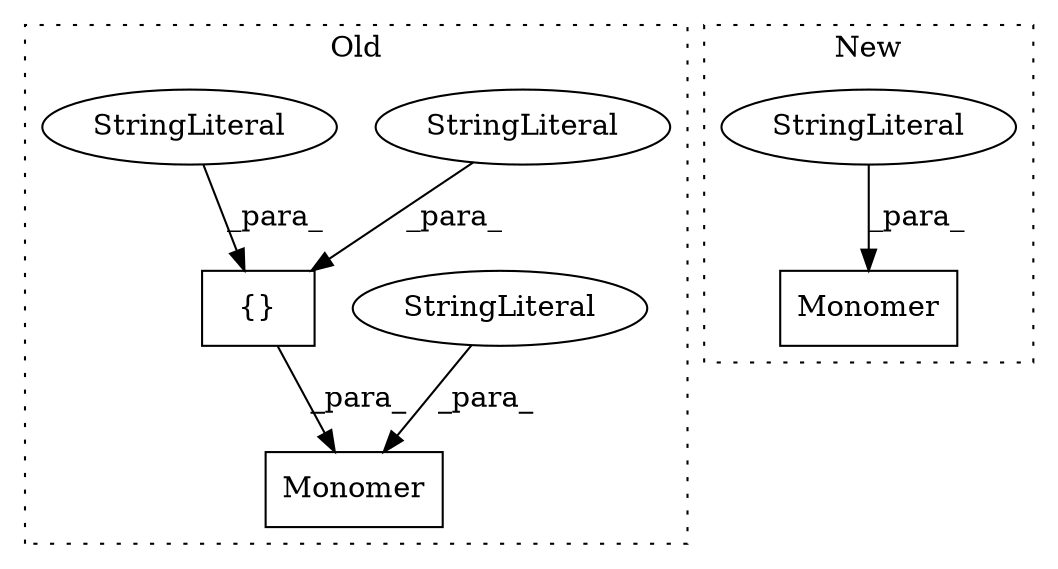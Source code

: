 digraph G {
subgraph cluster0 {
1 [label="Monomer" a="32" s="2818,2851" l="8,1" shape="box"];
4 [label="StringLiteral" a="45" s="2826" l="3" shape="ellipse"];
5 [label="{}" a="4" s="2842,2850" l="1,1" shape="box"];
6 [label="StringLiteral" a="45" s="2843" l="3" shape="ellipse"];
7 [label="StringLiteral" a="45" s="2847" l="3" shape="ellipse"];
label = "Old";
style="dotted";
}
subgraph cluster1 {
2 [label="Monomer" a="32" s="1470,1481" l="8,1" shape="box"];
3 [label="StringLiteral" a="45" s="1478" l="3" shape="ellipse"];
label = "New";
style="dotted";
}
3 -> 2 [label="_para_"];
4 -> 1 [label="_para_"];
5 -> 1 [label="_para_"];
6 -> 5 [label="_para_"];
7 -> 5 [label="_para_"];
}